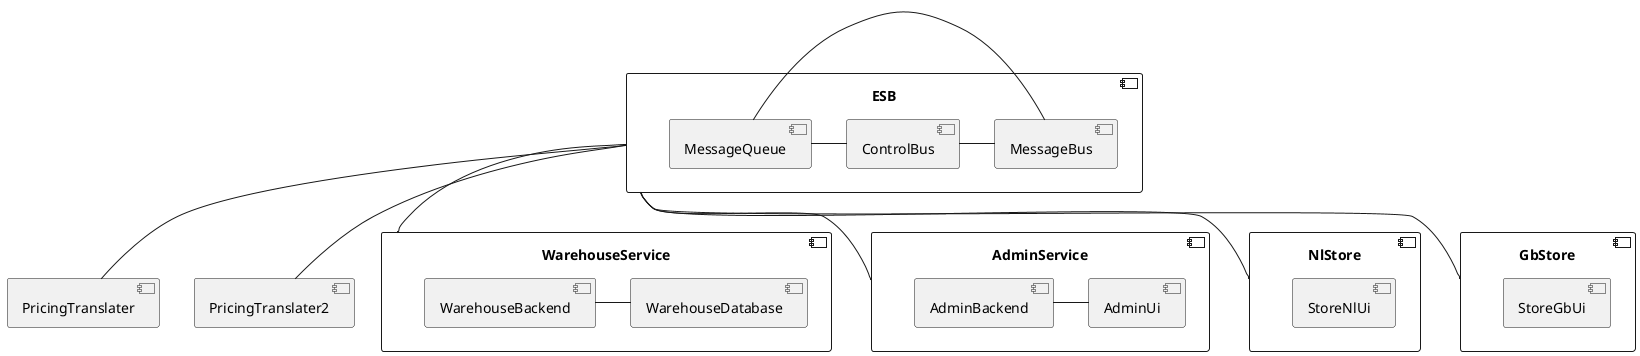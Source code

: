 @startuml

skinparam componentStyle uml2

ESB -- WarehouseService
ESB -- AdminService
ESB -- NlStore
ESB -- GbStore
ESB -- PricingTranslater
ESB -- PricingTranslater2

component "ESB" {
[ControlBus] - [MessageBus]
[MessageQueue] - [MessageBus]
[MessageQueue] - [ControlBus]
}

component "WarehouseService" {
[WarehouseBackend] - [WarehouseDatabase]
}

component "AdminService" {
[AdminBackend] - [AdminUi]
}

component "NlStore" {
[StoreNlUi]
}

component "GbStore" {
[StoreGbUi]
}

component "PricingTranslater" {

}

component "PricingTranslater2" {

}

@enduml